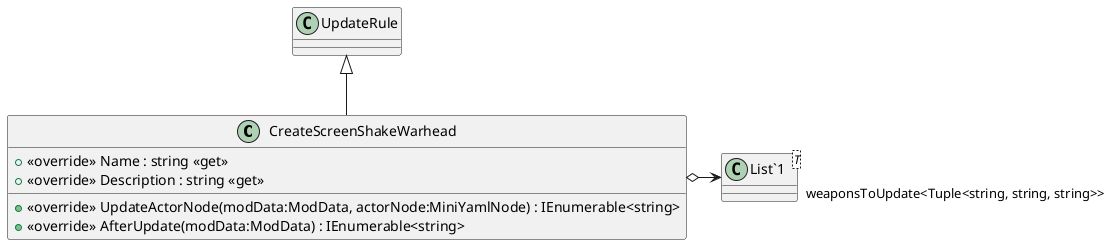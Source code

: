 @startuml
class CreateScreenShakeWarhead {
    + <<override>> Name : string <<get>>
    + <<override>> Description : string <<get>>
    + <<override>> UpdateActorNode(modData:ModData, actorNode:MiniYamlNode) : IEnumerable<string>
    + <<override>> AfterUpdate(modData:ModData) : IEnumerable<string>
}
class "List`1"<T> {
}
UpdateRule <|-- CreateScreenShakeWarhead
CreateScreenShakeWarhead o-> "weaponsToUpdate<Tuple<string, string, string>>" "List`1"
@enduml
